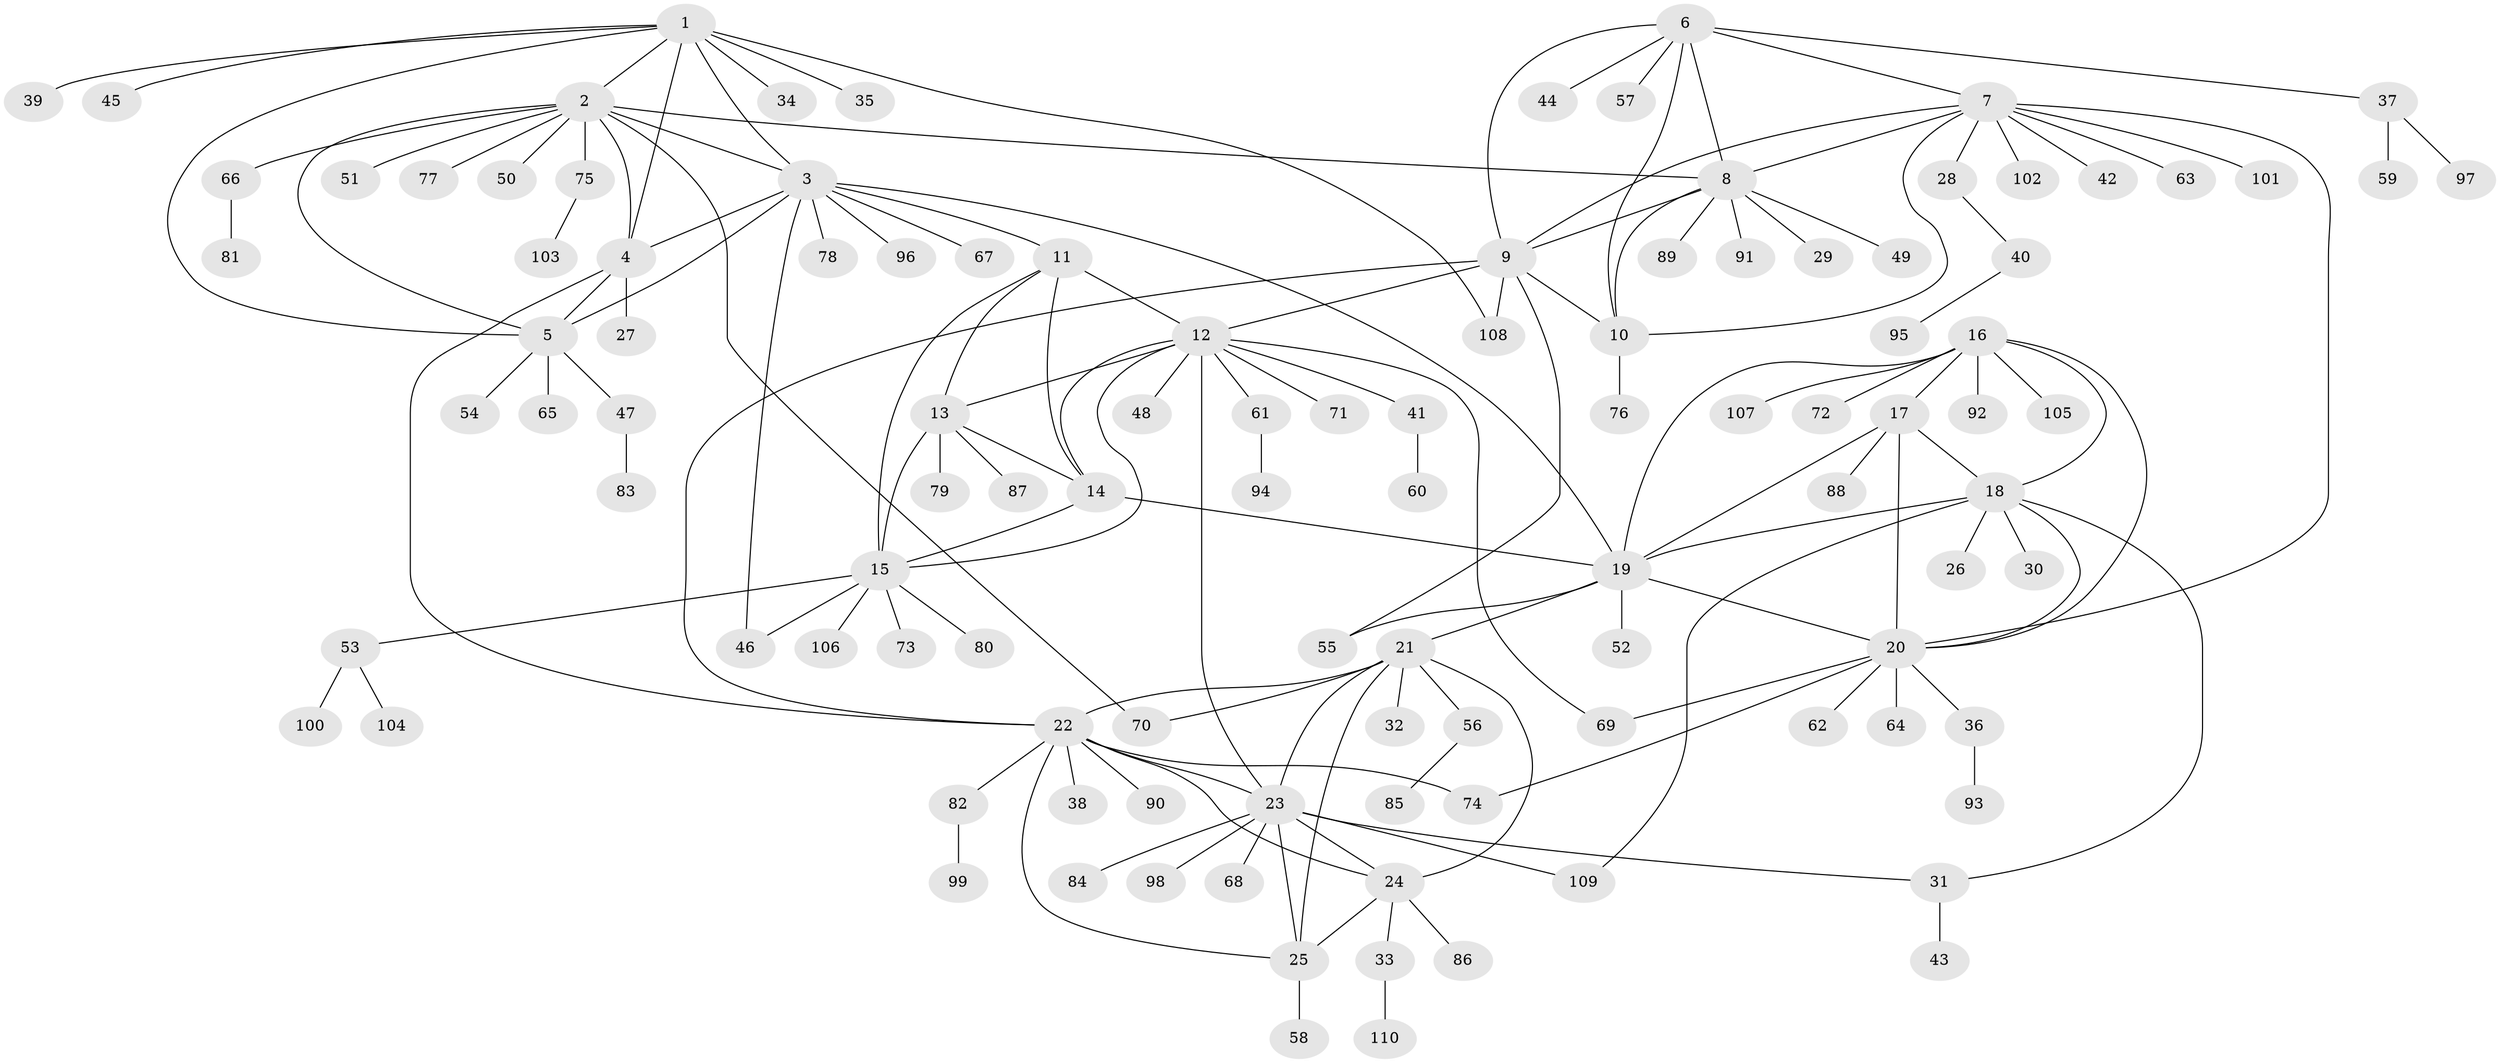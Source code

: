 // Generated by graph-tools (version 1.1) at 2025/16/03/09/25 04:16:10]
// undirected, 110 vertices, 153 edges
graph export_dot {
graph [start="1"]
  node [color=gray90,style=filled];
  1;
  2;
  3;
  4;
  5;
  6;
  7;
  8;
  9;
  10;
  11;
  12;
  13;
  14;
  15;
  16;
  17;
  18;
  19;
  20;
  21;
  22;
  23;
  24;
  25;
  26;
  27;
  28;
  29;
  30;
  31;
  32;
  33;
  34;
  35;
  36;
  37;
  38;
  39;
  40;
  41;
  42;
  43;
  44;
  45;
  46;
  47;
  48;
  49;
  50;
  51;
  52;
  53;
  54;
  55;
  56;
  57;
  58;
  59;
  60;
  61;
  62;
  63;
  64;
  65;
  66;
  67;
  68;
  69;
  70;
  71;
  72;
  73;
  74;
  75;
  76;
  77;
  78;
  79;
  80;
  81;
  82;
  83;
  84;
  85;
  86;
  87;
  88;
  89;
  90;
  91;
  92;
  93;
  94;
  95;
  96;
  97;
  98;
  99;
  100;
  101;
  102;
  103;
  104;
  105;
  106;
  107;
  108;
  109;
  110;
  1 -- 2;
  1 -- 3;
  1 -- 4;
  1 -- 5;
  1 -- 34;
  1 -- 35;
  1 -- 39;
  1 -- 45;
  1 -- 108;
  2 -- 3;
  2 -- 4;
  2 -- 5;
  2 -- 8;
  2 -- 50;
  2 -- 51;
  2 -- 66;
  2 -- 70;
  2 -- 75;
  2 -- 77;
  3 -- 4;
  3 -- 5;
  3 -- 11;
  3 -- 19;
  3 -- 46;
  3 -- 67;
  3 -- 78;
  3 -- 96;
  4 -- 5;
  4 -- 22;
  4 -- 27;
  5 -- 47;
  5 -- 54;
  5 -- 65;
  6 -- 7;
  6 -- 8;
  6 -- 9;
  6 -- 10;
  6 -- 37;
  6 -- 44;
  6 -- 57;
  7 -- 8;
  7 -- 9;
  7 -- 10;
  7 -- 20;
  7 -- 28;
  7 -- 42;
  7 -- 63;
  7 -- 101;
  7 -- 102;
  8 -- 9;
  8 -- 10;
  8 -- 29;
  8 -- 49;
  8 -- 89;
  8 -- 91;
  9 -- 10;
  9 -- 12;
  9 -- 22;
  9 -- 55;
  9 -- 108;
  10 -- 76;
  11 -- 12;
  11 -- 13;
  11 -- 14;
  11 -- 15;
  12 -- 13;
  12 -- 14;
  12 -- 15;
  12 -- 23;
  12 -- 41;
  12 -- 48;
  12 -- 61;
  12 -- 69;
  12 -- 71;
  13 -- 14;
  13 -- 15;
  13 -- 79;
  13 -- 87;
  14 -- 15;
  14 -- 19;
  15 -- 46;
  15 -- 53;
  15 -- 73;
  15 -- 80;
  15 -- 106;
  16 -- 17;
  16 -- 18;
  16 -- 19;
  16 -- 20;
  16 -- 72;
  16 -- 92;
  16 -- 105;
  16 -- 107;
  17 -- 18;
  17 -- 19;
  17 -- 20;
  17 -- 88;
  18 -- 19;
  18 -- 20;
  18 -- 26;
  18 -- 30;
  18 -- 31;
  18 -- 109;
  19 -- 20;
  19 -- 21;
  19 -- 52;
  19 -- 55;
  20 -- 36;
  20 -- 62;
  20 -- 64;
  20 -- 69;
  20 -- 74;
  21 -- 22;
  21 -- 23;
  21 -- 24;
  21 -- 25;
  21 -- 32;
  21 -- 56;
  21 -- 70;
  22 -- 23;
  22 -- 24;
  22 -- 25;
  22 -- 38;
  22 -- 74;
  22 -- 82;
  22 -- 90;
  23 -- 24;
  23 -- 25;
  23 -- 31;
  23 -- 68;
  23 -- 84;
  23 -- 98;
  23 -- 109;
  24 -- 25;
  24 -- 33;
  24 -- 86;
  25 -- 58;
  28 -- 40;
  31 -- 43;
  33 -- 110;
  36 -- 93;
  37 -- 59;
  37 -- 97;
  40 -- 95;
  41 -- 60;
  47 -- 83;
  53 -- 100;
  53 -- 104;
  56 -- 85;
  61 -- 94;
  66 -- 81;
  75 -- 103;
  82 -- 99;
}
